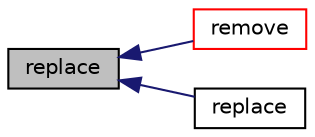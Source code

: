 digraph "replace"
{
  bgcolor="transparent";
  edge [fontname="Helvetica",fontsize="10",labelfontname="Helvetica",labelfontsize="10"];
  node [fontname="Helvetica",fontsize="10",shape=record];
  rankdir="LR";
  Node276 [label="replace",height=0.2,width=0.4,color="black", fillcolor="grey75", style="filled", fontcolor="black"];
  Node276 -> Node277 [dir="back",color="midnightblue",fontsize="10",style="solid",fontname="Helvetica"];
  Node277 [label="remove",height=0.2,width=0.4,color="red",URL="$a26949.html#a261132ea9ca45a3412fc3388d66a99a0",tooltip="Remove and return element. "];
  Node276 -> Node279 [dir="back",color="midnightblue",fontsize="10",style="solid",fontname="Helvetica"];
  Node279 [label="replace",height=0.2,width=0.4,color="black",URL="$a26949.html#ab105b26525e5066cf7f23792773f8923",tooltip="Replace oldIter with newLink and return element. "];
}
